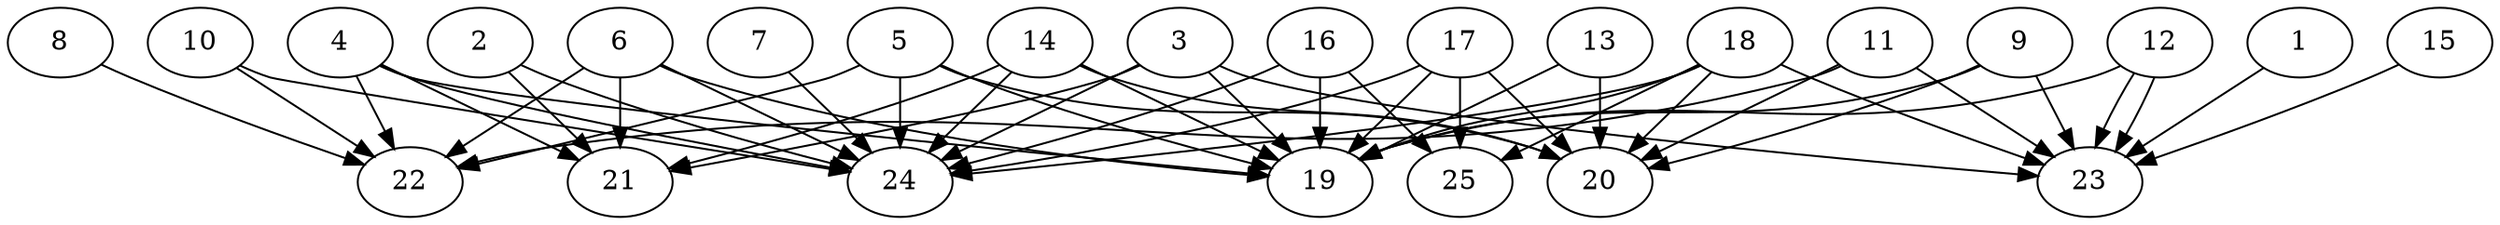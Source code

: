 // DAG automatically generated by daggen at Thu Oct  3 14:00:40 2019
// ./daggen --dot -n 25 --ccr 0.4 --fat 0.9 --regular 0.7 --density 0.6 --mindata 5242880 --maxdata 52428800 
digraph G {
  1 [size="59056640", alpha="0.15", expect_size="23622656"] 
  1 -> 23 [size ="23622656"]
  2 [size="43607040", alpha="0.17", expect_size="17442816"] 
  2 -> 21 [size ="17442816"]
  2 -> 24 [size ="17442816"]
  3 [size="46164480", alpha="0.18", expect_size="18465792"] 
  3 -> 19 [size ="18465792"]
  3 -> 21 [size ="18465792"]
  3 -> 23 [size ="18465792"]
  3 -> 24 [size ="18465792"]
  4 [size="80908800", alpha="0.03", expect_size="32363520"] 
  4 -> 19 [size ="32363520"]
  4 -> 21 [size ="32363520"]
  4 -> 22 [size ="32363520"]
  4 -> 24 [size ="32363520"]
  5 [size="119324160", alpha="0.19", expect_size="47729664"] 
  5 -> 19 [size ="47729664"]
  5 -> 20 [size ="47729664"]
  5 -> 22 [size ="47729664"]
  5 -> 24 [size ="47729664"]
  6 [size="59704320", alpha="0.07", expect_size="23881728"] 
  6 -> 19 [size ="23881728"]
  6 -> 21 [size ="23881728"]
  6 -> 22 [size ="23881728"]
  6 -> 24 [size ="23881728"]
  7 [size="32872960", alpha="0.08", expect_size="13149184"] 
  7 -> 24 [size ="13149184"]
  8 [size="98969600", alpha="0.06", expect_size="39587840"] 
  8 -> 22 [size ="39587840"]
  9 [size="92372480", alpha="0.06", expect_size="36948992"] 
  9 -> 19 [size ="36948992"]
  9 -> 20 [size ="36948992"]
  9 -> 23 [size ="36948992"]
  10 [size="43988480", alpha="0.17", expect_size="17595392"] 
  10 -> 22 [size ="17595392"]
  10 -> 24 [size ="17595392"]
  11 [size="73111040", alpha="0.18", expect_size="29244416"] 
  11 -> 20 [size ="29244416"]
  11 -> 22 [size ="29244416"]
  11 -> 23 [size ="29244416"]
  12 [size="45032960", alpha="0.16", expect_size="18013184"] 
  12 -> 19 [size ="18013184"]
  12 -> 23 [size ="18013184"]
  12 -> 23 [size ="18013184"]
  13 [size="27176960", alpha="0.07", expect_size="10870784"] 
  13 -> 19 [size ="10870784"]
  13 -> 20 [size ="10870784"]
  14 [size="14458880", alpha="0.08", expect_size="5783552"] 
  14 -> 19 [size ="5783552"]
  14 -> 20 [size ="5783552"]
  14 -> 21 [size ="5783552"]
  14 -> 24 [size ="5783552"]
  15 [size="29770240", alpha="0.10", expect_size="11908096"] 
  15 -> 23 [size ="11908096"]
  16 [size="23956480", alpha="0.09", expect_size="9582592"] 
  16 -> 19 [size ="9582592"]
  16 -> 24 [size ="9582592"]
  16 -> 25 [size ="9582592"]
  17 [size="62402560", alpha="0.20", expect_size="24961024"] 
  17 -> 19 [size ="24961024"]
  17 -> 20 [size ="24961024"]
  17 -> 24 [size ="24961024"]
  17 -> 25 [size ="24961024"]
  18 [size="108800000", alpha="0.04", expect_size="43520000"] 
  18 -> 19 [size ="43520000"]
  18 -> 20 [size ="43520000"]
  18 -> 23 [size ="43520000"]
  18 -> 24 [size ="43520000"]
  18 -> 25 [size ="43520000"]
  19 [size="27458560", alpha="0.12", expect_size="10983424"] 
  20 [size="63434240", alpha="0.15", expect_size="25373696"] 
  21 [size="47280640", alpha="0.06", expect_size="18912256"] 
  22 [size="37434880", alpha="0.02", expect_size="14973952"] 
  23 [size="14103040", alpha="0.04", expect_size="5641216"] 
  24 [size="55055360", alpha="0.17", expect_size="22022144"] 
  25 [size="102766080", alpha="0.08", expect_size="41106432"] 
}
